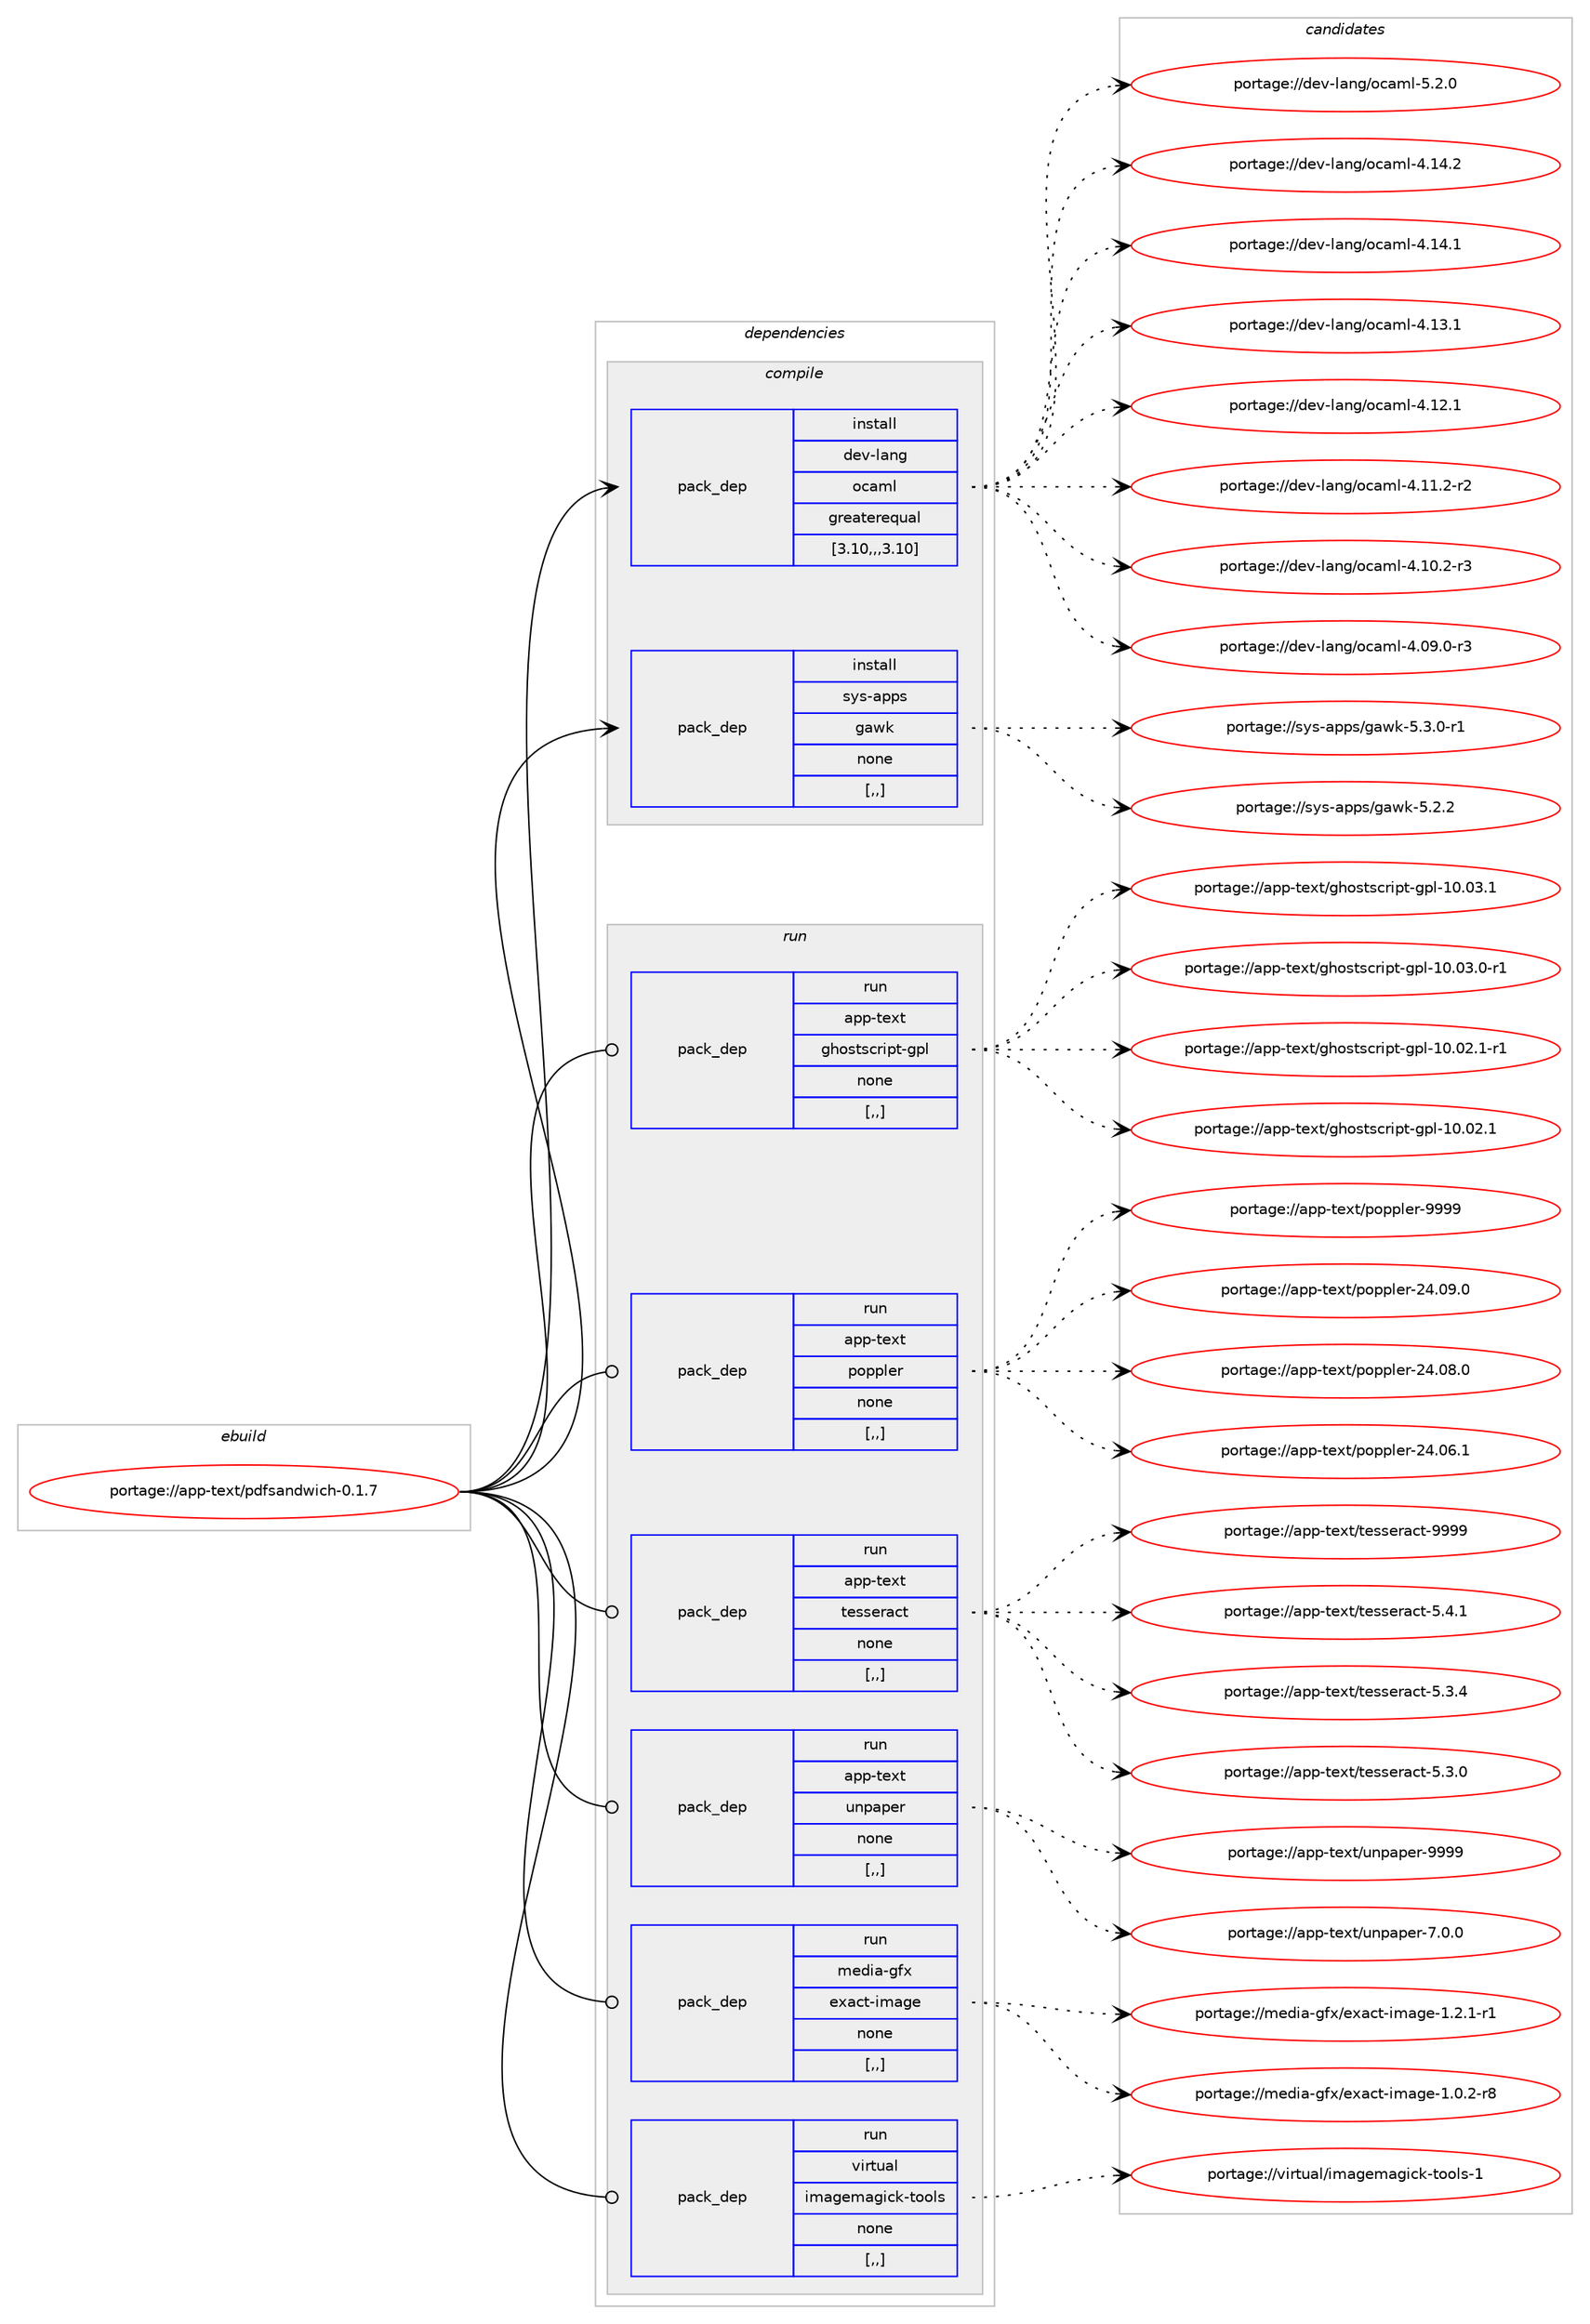 digraph prolog {

# *************
# Graph options
# *************

newrank=true;
concentrate=true;
compound=true;
graph [rankdir=LR,fontname=Helvetica,fontsize=10,ranksep=1.5];#, ranksep=2.5, nodesep=0.2];
edge  [arrowhead=vee];
node  [fontname=Helvetica,fontsize=10];

# **********
# The ebuild
# **********

subgraph cluster_leftcol {
color=gray;
label=<<i>ebuild</i>>;
id [label="portage://app-text/pdfsandwich-0.1.7", color=red, width=4, href="../app-text/pdfsandwich-0.1.7.svg"];
}

# ****************
# The dependencies
# ****************

subgraph cluster_midcol {
color=gray;
label=<<i>dependencies</i>>;
subgraph cluster_compile {
fillcolor="#eeeeee";
style=filled;
label=<<i>compile</i>>;
subgraph pack401629 {
dependency551000 [label=<<TABLE BORDER="0" CELLBORDER="1" CELLSPACING="0" CELLPADDING="4" WIDTH="220"><TR><TD ROWSPAN="6" CELLPADDING="30">pack_dep</TD></TR><TR><TD WIDTH="110">install</TD></TR><TR><TD>dev-lang</TD></TR><TR><TD>ocaml</TD></TR><TR><TD>greaterequal</TD></TR><TR><TD>[3.10,,,3.10]</TD></TR></TABLE>>, shape=none, color=blue];
}
id:e -> dependency551000:w [weight=20,style="solid",arrowhead="vee"];
subgraph pack401630 {
dependency551001 [label=<<TABLE BORDER="0" CELLBORDER="1" CELLSPACING="0" CELLPADDING="4" WIDTH="220"><TR><TD ROWSPAN="6" CELLPADDING="30">pack_dep</TD></TR><TR><TD WIDTH="110">install</TD></TR><TR><TD>sys-apps</TD></TR><TR><TD>gawk</TD></TR><TR><TD>none</TD></TR><TR><TD>[,,]</TD></TR></TABLE>>, shape=none, color=blue];
}
id:e -> dependency551001:w [weight=20,style="solid",arrowhead="vee"];
}
subgraph cluster_compileandrun {
fillcolor="#eeeeee";
style=filled;
label=<<i>compile and run</i>>;
}
subgraph cluster_run {
fillcolor="#eeeeee";
style=filled;
label=<<i>run</i>>;
subgraph pack401631 {
dependency551002 [label=<<TABLE BORDER="0" CELLBORDER="1" CELLSPACING="0" CELLPADDING="4" WIDTH="220"><TR><TD ROWSPAN="6" CELLPADDING="30">pack_dep</TD></TR><TR><TD WIDTH="110">run</TD></TR><TR><TD>app-text</TD></TR><TR><TD>ghostscript-gpl</TD></TR><TR><TD>none</TD></TR><TR><TD>[,,]</TD></TR></TABLE>>, shape=none, color=blue];
}
id:e -> dependency551002:w [weight=20,style="solid",arrowhead="odot"];
subgraph pack401632 {
dependency551003 [label=<<TABLE BORDER="0" CELLBORDER="1" CELLSPACING="0" CELLPADDING="4" WIDTH="220"><TR><TD ROWSPAN="6" CELLPADDING="30">pack_dep</TD></TR><TR><TD WIDTH="110">run</TD></TR><TR><TD>app-text</TD></TR><TR><TD>poppler</TD></TR><TR><TD>none</TD></TR><TR><TD>[,,]</TD></TR></TABLE>>, shape=none, color=blue];
}
id:e -> dependency551003:w [weight=20,style="solid",arrowhead="odot"];
subgraph pack401633 {
dependency551004 [label=<<TABLE BORDER="0" CELLBORDER="1" CELLSPACING="0" CELLPADDING="4" WIDTH="220"><TR><TD ROWSPAN="6" CELLPADDING="30">pack_dep</TD></TR><TR><TD WIDTH="110">run</TD></TR><TR><TD>app-text</TD></TR><TR><TD>tesseract</TD></TR><TR><TD>none</TD></TR><TR><TD>[,,]</TD></TR></TABLE>>, shape=none, color=blue];
}
id:e -> dependency551004:w [weight=20,style="solid",arrowhead="odot"];
subgraph pack401634 {
dependency551005 [label=<<TABLE BORDER="0" CELLBORDER="1" CELLSPACING="0" CELLPADDING="4" WIDTH="220"><TR><TD ROWSPAN="6" CELLPADDING="30">pack_dep</TD></TR><TR><TD WIDTH="110">run</TD></TR><TR><TD>app-text</TD></TR><TR><TD>unpaper</TD></TR><TR><TD>none</TD></TR><TR><TD>[,,]</TD></TR></TABLE>>, shape=none, color=blue];
}
id:e -> dependency551005:w [weight=20,style="solid",arrowhead="odot"];
subgraph pack401635 {
dependency551006 [label=<<TABLE BORDER="0" CELLBORDER="1" CELLSPACING="0" CELLPADDING="4" WIDTH="220"><TR><TD ROWSPAN="6" CELLPADDING="30">pack_dep</TD></TR><TR><TD WIDTH="110">run</TD></TR><TR><TD>media-gfx</TD></TR><TR><TD>exact-image</TD></TR><TR><TD>none</TD></TR><TR><TD>[,,]</TD></TR></TABLE>>, shape=none, color=blue];
}
id:e -> dependency551006:w [weight=20,style="solid",arrowhead="odot"];
subgraph pack401636 {
dependency551007 [label=<<TABLE BORDER="0" CELLBORDER="1" CELLSPACING="0" CELLPADDING="4" WIDTH="220"><TR><TD ROWSPAN="6" CELLPADDING="30">pack_dep</TD></TR><TR><TD WIDTH="110">run</TD></TR><TR><TD>virtual</TD></TR><TR><TD>imagemagick-tools</TD></TR><TR><TD>none</TD></TR><TR><TD>[,,]</TD></TR></TABLE>>, shape=none, color=blue];
}
id:e -> dependency551007:w [weight=20,style="solid",arrowhead="odot"];
}
}

# **************
# The candidates
# **************

subgraph cluster_choices {
rank=same;
color=gray;
label=<<i>candidates</i>>;

subgraph choice401629 {
color=black;
nodesep=1;
choice1001011184510897110103471119997109108455346504648 [label="portage://dev-lang/ocaml-5.2.0", color=red, width=4,href="../dev-lang/ocaml-5.2.0.svg"];
choice100101118451089711010347111999710910845524649524650 [label="portage://dev-lang/ocaml-4.14.2", color=red, width=4,href="../dev-lang/ocaml-4.14.2.svg"];
choice100101118451089711010347111999710910845524649524649 [label="portage://dev-lang/ocaml-4.14.1", color=red, width=4,href="../dev-lang/ocaml-4.14.1.svg"];
choice100101118451089711010347111999710910845524649514649 [label="portage://dev-lang/ocaml-4.13.1", color=red, width=4,href="../dev-lang/ocaml-4.13.1.svg"];
choice100101118451089711010347111999710910845524649504649 [label="portage://dev-lang/ocaml-4.12.1", color=red, width=4,href="../dev-lang/ocaml-4.12.1.svg"];
choice1001011184510897110103471119997109108455246494946504511450 [label="portage://dev-lang/ocaml-4.11.2-r2", color=red, width=4,href="../dev-lang/ocaml-4.11.2-r2.svg"];
choice1001011184510897110103471119997109108455246494846504511451 [label="portage://dev-lang/ocaml-4.10.2-r3", color=red, width=4,href="../dev-lang/ocaml-4.10.2-r3.svg"];
choice1001011184510897110103471119997109108455246485746484511451 [label="portage://dev-lang/ocaml-4.09.0-r3", color=red, width=4,href="../dev-lang/ocaml-4.09.0-r3.svg"];
dependency551000:e -> choice1001011184510897110103471119997109108455346504648:w [style=dotted,weight="100"];
dependency551000:e -> choice100101118451089711010347111999710910845524649524650:w [style=dotted,weight="100"];
dependency551000:e -> choice100101118451089711010347111999710910845524649524649:w [style=dotted,weight="100"];
dependency551000:e -> choice100101118451089711010347111999710910845524649514649:w [style=dotted,weight="100"];
dependency551000:e -> choice100101118451089711010347111999710910845524649504649:w [style=dotted,weight="100"];
dependency551000:e -> choice1001011184510897110103471119997109108455246494946504511450:w [style=dotted,weight="100"];
dependency551000:e -> choice1001011184510897110103471119997109108455246494846504511451:w [style=dotted,weight="100"];
dependency551000:e -> choice1001011184510897110103471119997109108455246485746484511451:w [style=dotted,weight="100"];
}
subgraph choice401630 {
color=black;
nodesep=1;
choice115121115459711211211547103971191074553465146484511449 [label="portage://sys-apps/gawk-5.3.0-r1", color=red, width=4,href="../sys-apps/gawk-5.3.0-r1.svg"];
choice11512111545971121121154710397119107455346504650 [label="portage://sys-apps/gawk-5.2.2", color=red, width=4,href="../sys-apps/gawk-5.2.2.svg"];
dependency551001:e -> choice115121115459711211211547103971191074553465146484511449:w [style=dotted,weight="100"];
dependency551001:e -> choice11512111545971121121154710397119107455346504650:w [style=dotted,weight="100"];
}
subgraph choice401631 {
color=black;
nodesep=1;
choice97112112451161011201164710310411111511611599114105112116451031121084549484648514649 [label="portage://app-text/ghostscript-gpl-10.03.1", color=red, width=4,href="../app-text/ghostscript-gpl-10.03.1.svg"];
choice971121124511610112011647103104111115116115991141051121164510311210845494846485146484511449 [label="portage://app-text/ghostscript-gpl-10.03.0-r1", color=red, width=4,href="../app-text/ghostscript-gpl-10.03.0-r1.svg"];
choice971121124511610112011647103104111115116115991141051121164510311210845494846485046494511449 [label="portage://app-text/ghostscript-gpl-10.02.1-r1", color=red, width=4,href="../app-text/ghostscript-gpl-10.02.1-r1.svg"];
choice97112112451161011201164710310411111511611599114105112116451031121084549484648504649 [label="portage://app-text/ghostscript-gpl-10.02.1", color=red, width=4,href="../app-text/ghostscript-gpl-10.02.1.svg"];
dependency551002:e -> choice97112112451161011201164710310411111511611599114105112116451031121084549484648514649:w [style=dotted,weight="100"];
dependency551002:e -> choice971121124511610112011647103104111115116115991141051121164510311210845494846485146484511449:w [style=dotted,weight="100"];
dependency551002:e -> choice971121124511610112011647103104111115116115991141051121164510311210845494846485046494511449:w [style=dotted,weight="100"];
dependency551002:e -> choice97112112451161011201164710310411111511611599114105112116451031121084549484648504649:w [style=dotted,weight="100"];
}
subgraph choice401632 {
color=black;
nodesep=1;
choice9711211245116101120116471121111121121081011144557575757 [label="portage://app-text/poppler-9999", color=red, width=4,href="../app-text/poppler-9999.svg"];
choice9711211245116101120116471121111121121081011144550524648574648 [label="portage://app-text/poppler-24.09.0", color=red, width=4,href="../app-text/poppler-24.09.0.svg"];
choice9711211245116101120116471121111121121081011144550524648564648 [label="portage://app-text/poppler-24.08.0", color=red, width=4,href="../app-text/poppler-24.08.0.svg"];
choice9711211245116101120116471121111121121081011144550524648544649 [label="portage://app-text/poppler-24.06.1", color=red, width=4,href="../app-text/poppler-24.06.1.svg"];
dependency551003:e -> choice9711211245116101120116471121111121121081011144557575757:w [style=dotted,weight="100"];
dependency551003:e -> choice9711211245116101120116471121111121121081011144550524648574648:w [style=dotted,weight="100"];
dependency551003:e -> choice9711211245116101120116471121111121121081011144550524648564648:w [style=dotted,weight="100"];
dependency551003:e -> choice9711211245116101120116471121111121121081011144550524648544649:w [style=dotted,weight="100"];
}
subgraph choice401633 {
color=black;
nodesep=1;
choice97112112451161011201164711610111511510111497991164557575757 [label="portage://app-text/tesseract-9999", color=red, width=4,href="../app-text/tesseract-9999.svg"];
choice9711211245116101120116471161011151151011149799116455346524649 [label="portage://app-text/tesseract-5.4.1", color=red, width=4,href="../app-text/tesseract-5.4.1.svg"];
choice9711211245116101120116471161011151151011149799116455346514652 [label="portage://app-text/tesseract-5.3.4", color=red, width=4,href="../app-text/tesseract-5.3.4.svg"];
choice9711211245116101120116471161011151151011149799116455346514648 [label="portage://app-text/tesseract-5.3.0", color=red, width=4,href="../app-text/tesseract-5.3.0.svg"];
dependency551004:e -> choice97112112451161011201164711610111511510111497991164557575757:w [style=dotted,weight="100"];
dependency551004:e -> choice9711211245116101120116471161011151151011149799116455346524649:w [style=dotted,weight="100"];
dependency551004:e -> choice9711211245116101120116471161011151151011149799116455346514652:w [style=dotted,weight="100"];
dependency551004:e -> choice9711211245116101120116471161011151151011149799116455346514648:w [style=dotted,weight="100"];
}
subgraph choice401634 {
color=black;
nodesep=1;
choice971121124511610112011647117110112971121011144557575757 [label="portage://app-text/unpaper-9999", color=red, width=4,href="../app-text/unpaper-9999.svg"];
choice97112112451161011201164711711011297112101114455546484648 [label="portage://app-text/unpaper-7.0.0", color=red, width=4,href="../app-text/unpaper-7.0.0.svg"];
dependency551005:e -> choice971121124511610112011647117110112971121011144557575757:w [style=dotted,weight="100"];
dependency551005:e -> choice97112112451161011201164711711011297112101114455546484648:w [style=dotted,weight="100"];
}
subgraph choice401635 {
color=black;
nodesep=1;
choice109101100105974510310212047101120979911645105109971031014549465046494511449 [label="portage://media-gfx/exact-image-1.2.1-r1", color=red, width=4,href="../media-gfx/exact-image-1.2.1-r1.svg"];
choice109101100105974510310212047101120979911645105109971031014549464846504511456 [label="portage://media-gfx/exact-image-1.0.2-r8", color=red, width=4,href="../media-gfx/exact-image-1.0.2-r8.svg"];
dependency551006:e -> choice109101100105974510310212047101120979911645105109971031014549465046494511449:w [style=dotted,weight="100"];
dependency551006:e -> choice109101100105974510310212047101120979911645105109971031014549464846504511456:w [style=dotted,weight="100"];
}
subgraph choice401636 {
color=black;
nodesep=1;
choice1181051141161179710847105109971031011099710310599107451161111111081154549 [label="portage://virtual/imagemagick-tools-1", color=red, width=4,href="../virtual/imagemagick-tools-1.svg"];
dependency551007:e -> choice1181051141161179710847105109971031011099710310599107451161111111081154549:w [style=dotted,weight="100"];
}
}

}
